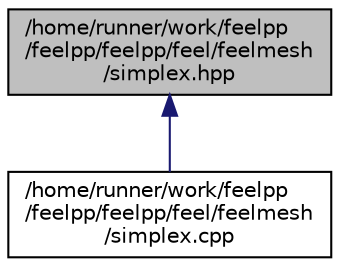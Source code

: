 digraph "/home/runner/work/feelpp/feelpp/feelpp/feel/feelmesh/simplex.hpp"
{
 // LATEX_PDF_SIZE
  edge [fontname="Helvetica",fontsize="10",labelfontname="Helvetica",labelfontsize="10"];
  node [fontname="Helvetica",fontsize="10",shape=record];
  Node1 [label="/home/runner/work/feelpp\l/feelpp/feelpp/feel/feelmesh\l/simplex.hpp",height=0.2,width=0.4,color="black", fillcolor="grey75", style="filled", fontcolor="black",tooltip=" "];
  Node1 -> Node2 [dir="back",color="midnightblue",fontsize="10",style="solid",fontname="Helvetica"];
  Node2 [label="/home/runner/work/feelpp\l/feelpp/feelpp/feel/feelmesh\l/simplex.cpp",height=0.2,width=0.4,color="black", fillcolor="white", style="filled",URL="$simplex_8cpp.html",tooltip=" "];
}
